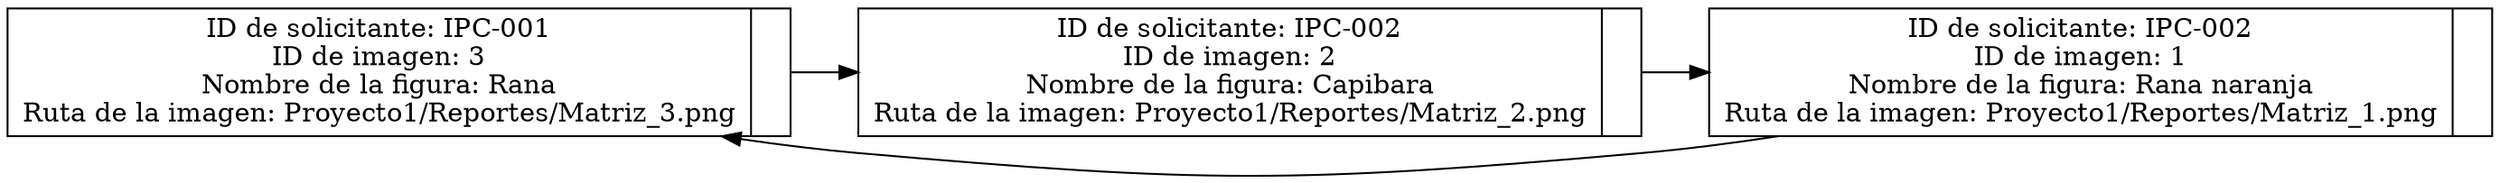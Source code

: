 digraph G {
    rankdir=LR;
    node[shape=record, height=.1]
nodo0[label="{ID de solicitante: IPC-001\nID de imagen: 3\nNombre de la figura: Rana\nRuta de la imagen: Proyecto1/Reportes/Matriz_3.png\n|<f1>}"];
nodo1[label="{ID de solicitante: IPC-002\nID de imagen: 2\nNombre de la figura: Capibara\nRuta de la imagen: Proyecto1/Reportes/Matriz_2.png\n|<f1>}"];
nodo2[label="{ID de solicitante: IPC-002\nID de imagen: 1\nNombre de la figura: Rana naranja\nRuta de la imagen: Proyecto1/Reportes/Matriz_1.png\n|<f1>}"];
nodo0 -> nodo1;
nodo1 -> nodo2;
nodo2 -> nodo0[constraint=false];
}